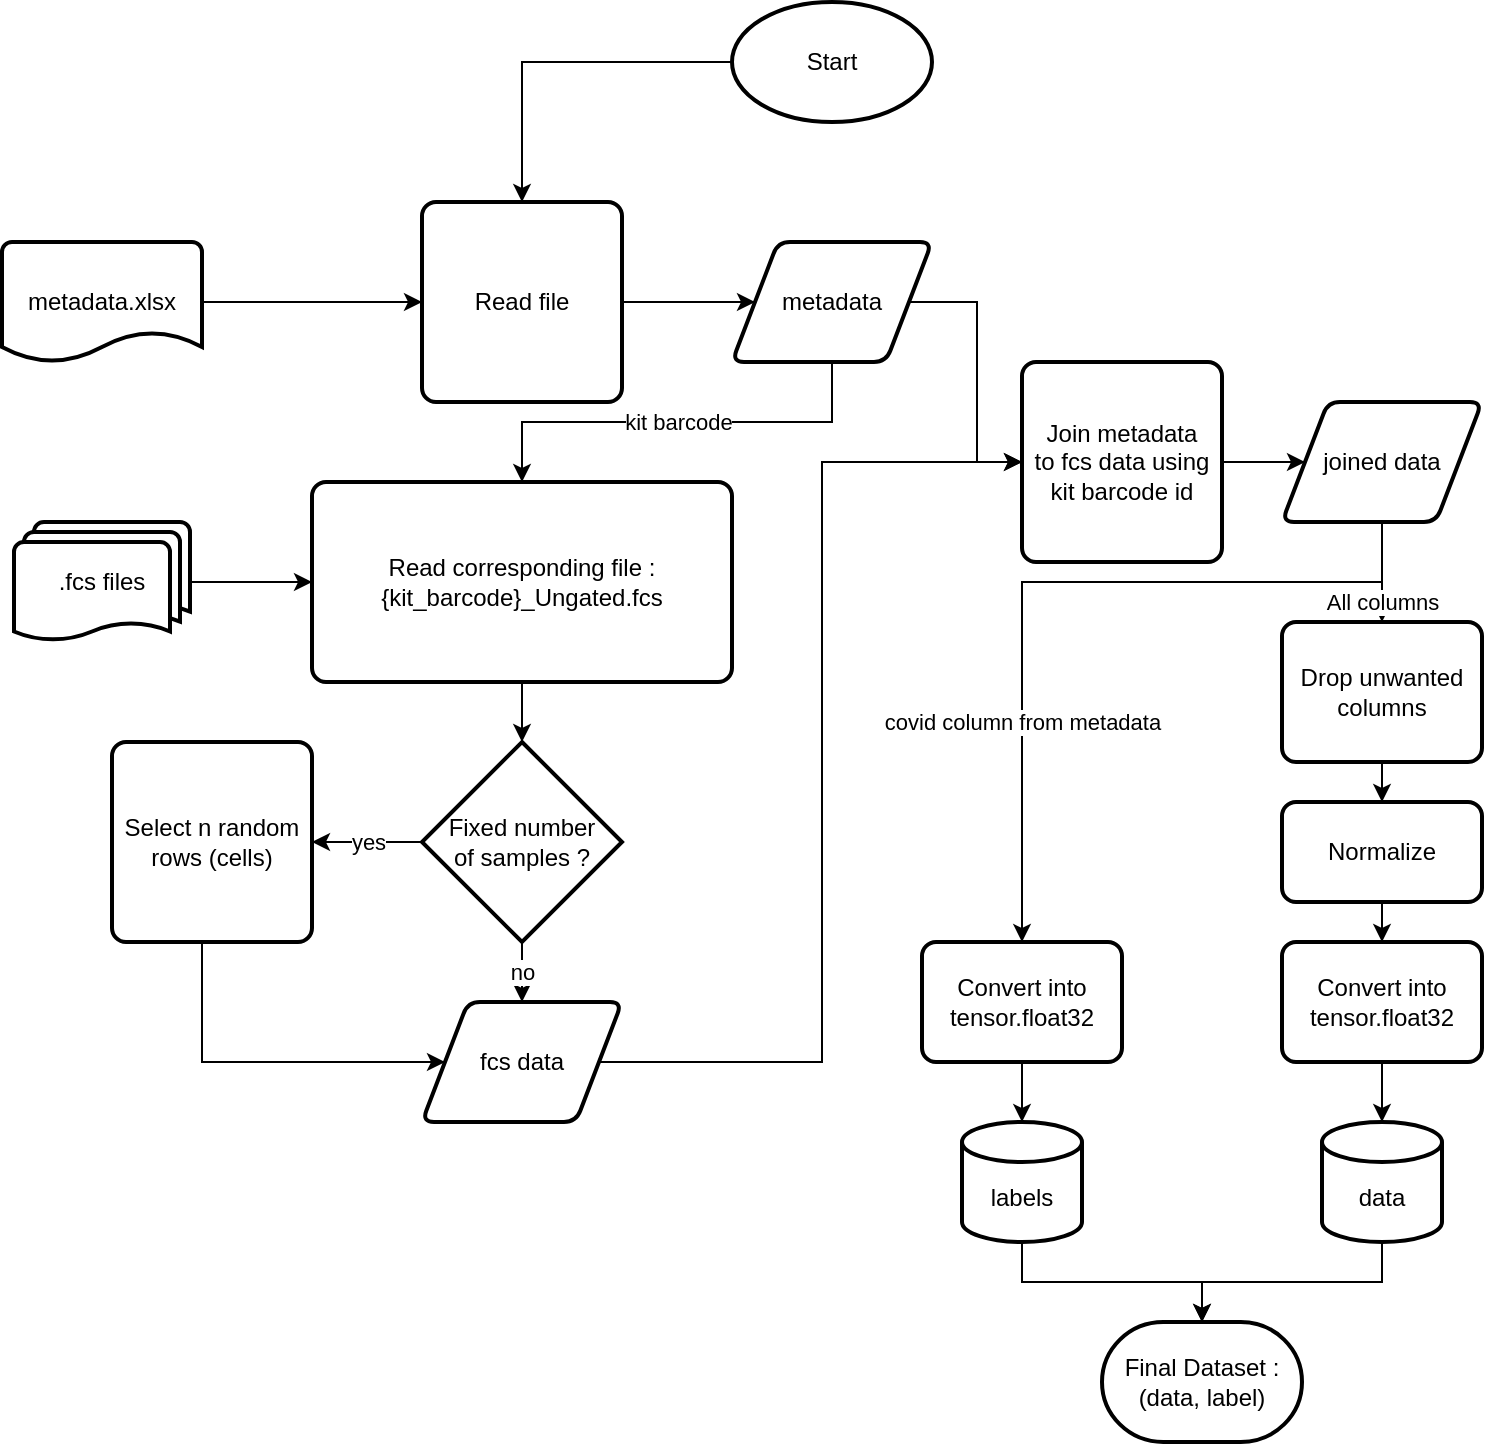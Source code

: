 <mxfile version="21.2.9" type="github">
  <diagram name="Page-1" id="4zOBWHrh0Ymtk0zH_QGe">
    <mxGraphModel dx="1434" dy="1890" grid="1" gridSize="10" guides="1" tooltips="1" connect="1" arrows="1" fold="1" page="1" pageScale="1" pageWidth="850" pageHeight="1100" math="0" shadow="0">
      <root>
        <mxCell id="0" />
        <mxCell id="1" parent="0" />
        <mxCell id="foepnIXhf-Chz_zVTdfU-19" style="edgeStyle=orthogonalEdgeStyle;rounded=0;orthogonalLoop=1;jettySize=auto;html=1;entryX=0;entryY=0.5;entryDx=0;entryDy=0;" parent="1" source="foepnIXhf-Chz_zVTdfU-7" target="foepnIXhf-Chz_zVTdfU-18" edge="1">
          <mxGeometry relative="1" as="geometry" />
        </mxCell>
        <mxCell id="foepnIXhf-Chz_zVTdfU-7" value=".fcs files" style="strokeWidth=2;html=1;shape=mxgraph.flowchart.multi-document;whiteSpace=wrap;" parent="1" vertex="1">
          <mxGeometry x="16" y="260" width="88" height="60" as="geometry" />
        </mxCell>
        <mxCell id="foepnIXhf-Chz_zVTdfU-15" style="edgeStyle=orthogonalEdgeStyle;rounded=0;orthogonalLoop=1;jettySize=auto;html=1;entryX=0;entryY=0.5;entryDx=0;entryDy=0;" parent="1" source="foepnIXhf-Chz_zVTdfU-8" target="foepnIXhf-Chz_zVTdfU-11" edge="1">
          <mxGeometry relative="1" as="geometry" />
        </mxCell>
        <mxCell id="foepnIXhf-Chz_zVTdfU-8" value="metadata.xlsx" style="strokeWidth=2;html=1;shape=mxgraph.flowchart.document2;whiteSpace=wrap;size=0.25;" parent="1" vertex="1">
          <mxGeometry x="10" y="120" width="100" height="60" as="geometry" />
        </mxCell>
        <mxCell id="foepnIXhf-Chz_zVTdfU-20" value="kit barcode" style="edgeStyle=orthogonalEdgeStyle;rounded=0;orthogonalLoop=1;jettySize=auto;html=1;entryX=0.5;entryY=0;entryDx=0;entryDy=0;" parent="1" source="foepnIXhf-Chz_zVTdfU-9" target="foepnIXhf-Chz_zVTdfU-18" edge="1">
          <mxGeometry relative="1" as="geometry" />
        </mxCell>
        <mxCell id="foepnIXhf-Chz_zVTdfU-32" style="edgeStyle=orthogonalEdgeStyle;rounded=0;orthogonalLoop=1;jettySize=auto;html=1;entryX=0;entryY=0.5;entryDx=0;entryDy=0;" parent="1" source="foepnIXhf-Chz_zVTdfU-9" target="foepnIXhf-Chz_zVTdfU-30" edge="1">
          <mxGeometry relative="1" as="geometry" />
        </mxCell>
        <mxCell id="foepnIXhf-Chz_zVTdfU-9" value="metadata" style="shape=parallelogram;html=1;strokeWidth=2;perimeter=parallelogramPerimeter;whiteSpace=wrap;rounded=1;arcSize=12;size=0.23;" parent="1" vertex="1">
          <mxGeometry x="375" y="120" width="100" height="60" as="geometry" />
        </mxCell>
        <mxCell id="foepnIXhf-Chz_zVTdfU-16" style="edgeStyle=orthogonalEdgeStyle;rounded=0;orthogonalLoop=1;jettySize=auto;html=1;entryX=0;entryY=0.5;entryDx=0;entryDy=0;" parent="1" source="foepnIXhf-Chz_zVTdfU-11" target="foepnIXhf-Chz_zVTdfU-9" edge="1">
          <mxGeometry relative="1" as="geometry" />
        </mxCell>
        <mxCell id="foepnIXhf-Chz_zVTdfU-11" value="Read file" style="rounded=1;whiteSpace=wrap;html=1;absoluteArcSize=1;arcSize=14;strokeWidth=2;" parent="1" vertex="1">
          <mxGeometry x="220" y="100" width="100" height="100" as="geometry" />
        </mxCell>
        <mxCell id="foepnIXhf-Chz_zVTdfU-12" value="&lt;div&gt;Final Dataset :&lt;/div&gt;&lt;div&gt;(data, label)&lt;br&gt;&lt;/div&gt;" style="strokeWidth=2;html=1;shape=mxgraph.flowchart.terminator;whiteSpace=wrap;" parent="1" vertex="1">
          <mxGeometry x="560" y="660" width="100" height="60" as="geometry" />
        </mxCell>
        <mxCell id="foepnIXhf-Chz_zVTdfU-14" style="edgeStyle=orthogonalEdgeStyle;rounded=0;orthogonalLoop=1;jettySize=auto;html=1;" parent="1" source="foepnIXhf-Chz_zVTdfU-13" target="foepnIXhf-Chz_zVTdfU-11" edge="1">
          <mxGeometry relative="1" as="geometry" />
        </mxCell>
        <mxCell id="foepnIXhf-Chz_zVTdfU-13" value="Start" style="strokeWidth=2;html=1;shape=mxgraph.flowchart.start_1;whiteSpace=wrap;" parent="1" vertex="1">
          <mxGeometry x="375" width="100" height="60" as="geometry" />
        </mxCell>
        <mxCell id="foepnIXhf-Chz_zVTdfU-22" style="edgeStyle=orthogonalEdgeStyle;rounded=0;orthogonalLoop=1;jettySize=auto;html=1;" parent="1" source="foepnIXhf-Chz_zVTdfU-18" target="foepnIXhf-Chz_zVTdfU-21" edge="1">
          <mxGeometry relative="1" as="geometry" />
        </mxCell>
        <mxCell id="foepnIXhf-Chz_zVTdfU-18" value="&lt;div&gt;Read corresponding file :&lt;/div&gt;&lt;div&gt;{kit_barcode}_Ungated.fcs&lt;br&gt;&lt;/div&gt;" style="rounded=1;whiteSpace=wrap;html=1;absoluteArcSize=1;arcSize=14;strokeWidth=2;" parent="1" vertex="1">
          <mxGeometry x="165" y="240" width="210" height="100" as="geometry" />
        </mxCell>
        <mxCell id="foepnIXhf-Chz_zVTdfU-24" value="yes" style="edgeStyle=orthogonalEdgeStyle;rounded=0;orthogonalLoop=1;jettySize=auto;html=1;entryX=1;entryY=0.5;entryDx=0;entryDy=0;" parent="1" source="foepnIXhf-Chz_zVTdfU-21" target="foepnIXhf-Chz_zVTdfU-23" edge="1">
          <mxGeometry relative="1" as="geometry" />
        </mxCell>
        <mxCell id="foepnIXhf-Chz_zVTdfU-26" value="no" style="edgeStyle=orthogonalEdgeStyle;rounded=0;orthogonalLoop=1;jettySize=auto;html=1;" parent="1" source="foepnIXhf-Chz_zVTdfU-21" target="foepnIXhf-Chz_zVTdfU-25" edge="1">
          <mxGeometry relative="1" as="geometry" />
        </mxCell>
        <mxCell id="foepnIXhf-Chz_zVTdfU-21" value="&lt;div&gt;Fixed number &lt;br&gt;&lt;/div&gt;&lt;div&gt;of samples ?&lt;br&gt;&lt;/div&gt;" style="strokeWidth=2;html=1;shape=mxgraph.flowchart.decision;whiteSpace=wrap;" parent="1" vertex="1">
          <mxGeometry x="220" y="370" width="100" height="100" as="geometry" />
        </mxCell>
        <mxCell id="foepnIXhf-Chz_zVTdfU-27" style="edgeStyle=orthogonalEdgeStyle;rounded=0;orthogonalLoop=1;jettySize=auto;html=1;entryX=0;entryY=0.5;entryDx=0;entryDy=0;" parent="1" source="foepnIXhf-Chz_zVTdfU-23" target="foepnIXhf-Chz_zVTdfU-25" edge="1">
          <mxGeometry relative="1" as="geometry">
            <Array as="points">
              <mxPoint x="110" y="530" />
            </Array>
          </mxGeometry>
        </mxCell>
        <mxCell id="foepnIXhf-Chz_zVTdfU-23" value="&lt;div&gt;Select n random&lt;/div&gt;&lt;div&gt;rows (cells)&lt;br&gt;&lt;/div&gt;" style="rounded=1;whiteSpace=wrap;html=1;absoluteArcSize=1;arcSize=14;strokeWidth=2;" parent="1" vertex="1">
          <mxGeometry x="65" y="370" width="100" height="100" as="geometry" />
        </mxCell>
        <mxCell id="foepnIXhf-Chz_zVTdfU-31" style="edgeStyle=orthogonalEdgeStyle;rounded=0;orthogonalLoop=1;jettySize=auto;html=1;entryX=0;entryY=0.5;entryDx=0;entryDy=0;" parent="1" source="foepnIXhf-Chz_zVTdfU-25" target="foepnIXhf-Chz_zVTdfU-30" edge="1">
          <mxGeometry relative="1" as="geometry" />
        </mxCell>
        <mxCell id="foepnIXhf-Chz_zVTdfU-25" value="fcs data" style="shape=parallelogram;html=1;strokeWidth=2;perimeter=parallelogramPerimeter;whiteSpace=wrap;rounded=1;arcSize=12;size=0.23;" parent="1" vertex="1">
          <mxGeometry x="220" y="500" width="100" height="60" as="geometry" />
        </mxCell>
        <mxCell id="foepnIXhf-Chz_zVTdfU-46" style="edgeStyle=orthogonalEdgeStyle;rounded=0;orthogonalLoop=1;jettySize=auto;html=1;exitX=1;exitY=0.5;exitDx=0;exitDy=0;entryX=0;entryY=0.5;entryDx=0;entryDy=0;" parent="1" source="foepnIXhf-Chz_zVTdfU-30" target="foepnIXhf-Chz_zVTdfU-33" edge="1">
          <mxGeometry relative="1" as="geometry" />
        </mxCell>
        <mxCell id="foepnIXhf-Chz_zVTdfU-30" value="&lt;div&gt;Join metadata &lt;br&gt;&lt;/div&gt;&lt;div&gt;to fcs data using&lt;/div&gt;&lt;div&gt;kit barcode id&lt;br&gt;&lt;/div&gt;" style="rounded=1;whiteSpace=wrap;html=1;absoluteArcSize=1;arcSize=14;strokeWidth=2;" parent="1" vertex="1">
          <mxGeometry x="520" y="180" width="100" height="100" as="geometry" />
        </mxCell>
        <mxCell id="foepnIXhf-Chz_zVTdfU-44" value="covid column from metadata" style="edgeStyle=orthogonalEdgeStyle;rounded=0;orthogonalLoop=1;jettySize=auto;html=1;exitX=0.5;exitY=1;exitDx=0;exitDy=0;entryX=0.5;entryY=0;entryDx=0;entryDy=0;" parent="1" source="foepnIXhf-Chz_zVTdfU-33" target="foepnIXhf-Chz_zVTdfU-42" edge="1">
          <mxGeometry x="0.436" relative="1" as="geometry">
            <Array as="points">
              <mxPoint x="700" y="290" />
              <mxPoint x="520" y="290" />
            </Array>
            <mxPoint as="offset" />
          </mxGeometry>
        </mxCell>
        <mxCell id="foepnIXhf-Chz_zVTdfU-51" value="All columns" style="edgeStyle=orthogonalEdgeStyle;rounded=0;orthogonalLoop=1;jettySize=auto;html=1;" parent="1" source="foepnIXhf-Chz_zVTdfU-33" target="foepnIXhf-Chz_zVTdfU-47" edge="1">
          <mxGeometry x="0.6" relative="1" as="geometry">
            <mxPoint as="offset" />
          </mxGeometry>
        </mxCell>
        <mxCell id="foepnIXhf-Chz_zVTdfU-33" value="joined data" style="shape=parallelogram;html=1;strokeWidth=2;perimeter=parallelogramPerimeter;whiteSpace=wrap;rounded=1;arcSize=12;size=0.23;" parent="1" vertex="1">
          <mxGeometry x="650" y="200" width="100" height="60" as="geometry" />
        </mxCell>
        <mxCell id="foepnIXhf-Chz_zVTdfU-55" style="edgeStyle=orthogonalEdgeStyle;rounded=0;orthogonalLoop=1;jettySize=auto;html=1;exitX=0.5;exitY=1;exitDx=0;exitDy=0;exitPerimeter=0;entryX=0.5;entryY=0;entryDx=0;entryDy=0;entryPerimeter=0;" parent="1" source="foepnIXhf-Chz_zVTdfU-38" target="foepnIXhf-Chz_zVTdfU-12" edge="1">
          <mxGeometry relative="1" as="geometry" />
        </mxCell>
        <mxCell id="foepnIXhf-Chz_zVTdfU-38" value="&lt;div&gt;&lt;br&gt;&lt;/div&gt;&lt;div&gt;labels&lt;/div&gt;" style="strokeWidth=2;html=1;shape=mxgraph.flowchart.database;whiteSpace=wrap;" parent="1" vertex="1">
          <mxGeometry x="490" y="560" width="60" height="60" as="geometry" />
        </mxCell>
        <mxCell id="foepnIXhf-Chz_zVTdfU-56" style="edgeStyle=orthogonalEdgeStyle;rounded=0;orthogonalLoop=1;jettySize=auto;html=1;exitX=0.5;exitY=1;exitDx=0;exitDy=0;exitPerimeter=0;entryX=0.5;entryY=0;entryDx=0;entryDy=0;entryPerimeter=0;" parent="1" source="foepnIXhf-Chz_zVTdfU-39" target="foepnIXhf-Chz_zVTdfU-12" edge="1">
          <mxGeometry relative="1" as="geometry" />
        </mxCell>
        <mxCell id="foepnIXhf-Chz_zVTdfU-39" value="&lt;div&gt;&lt;br&gt;&lt;/div&gt;&lt;div&gt;data&lt;/div&gt;" style="strokeWidth=2;html=1;shape=mxgraph.flowchart.database;whiteSpace=wrap;" parent="1" vertex="1">
          <mxGeometry x="670" y="560" width="60" height="60" as="geometry" />
        </mxCell>
        <mxCell id="foepnIXhf-Chz_zVTdfU-45" style="edgeStyle=orthogonalEdgeStyle;rounded=0;orthogonalLoop=1;jettySize=auto;html=1;exitX=0.5;exitY=1;exitDx=0;exitDy=0;entryX=0.5;entryY=0;entryDx=0;entryDy=0;entryPerimeter=0;" parent="1" source="foepnIXhf-Chz_zVTdfU-42" target="foepnIXhf-Chz_zVTdfU-38" edge="1">
          <mxGeometry relative="1" as="geometry" />
        </mxCell>
        <mxCell id="foepnIXhf-Chz_zVTdfU-42" value="Convert into tensor.float32" style="rounded=1;whiteSpace=wrap;html=1;absoluteArcSize=1;arcSize=14;strokeWidth=2;" parent="1" vertex="1">
          <mxGeometry x="470" y="470" width="100" height="60" as="geometry" />
        </mxCell>
        <mxCell id="foepnIXhf-Chz_zVTdfU-52" style="edgeStyle=orthogonalEdgeStyle;rounded=0;orthogonalLoop=1;jettySize=auto;html=1;exitX=0.5;exitY=1;exitDx=0;exitDy=0;" parent="1" source="foepnIXhf-Chz_zVTdfU-47" target="foepnIXhf-Chz_zVTdfU-49" edge="1">
          <mxGeometry relative="1" as="geometry" />
        </mxCell>
        <mxCell id="foepnIXhf-Chz_zVTdfU-47" value="Drop unwanted columns" style="rounded=1;whiteSpace=wrap;html=1;absoluteArcSize=1;arcSize=14;strokeWidth=2;" parent="1" vertex="1">
          <mxGeometry x="650" y="310" width="100" height="70" as="geometry" />
        </mxCell>
        <mxCell id="foepnIXhf-Chz_zVTdfU-53" style="edgeStyle=orthogonalEdgeStyle;rounded=0;orthogonalLoop=1;jettySize=auto;html=1;exitX=0.5;exitY=1;exitDx=0;exitDy=0;" parent="1" source="foepnIXhf-Chz_zVTdfU-49" target="foepnIXhf-Chz_zVTdfU-50" edge="1">
          <mxGeometry relative="1" as="geometry" />
        </mxCell>
        <mxCell id="foepnIXhf-Chz_zVTdfU-49" value="Normalize" style="rounded=1;whiteSpace=wrap;html=1;absoluteArcSize=1;arcSize=14;strokeWidth=2;" parent="1" vertex="1">
          <mxGeometry x="650" y="400" width="100" height="50" as="geometry" />
        </mxCell>
        <mxCell id="foepnIXhf-Chz_zVTdfU-54" style="edgeStyle=orthogonalEdgeStyle;rounded=0;orthogonalLoop=1;jettySize=auto;html=1;exitX=0.5;exitY=1;exitDx=0;exitDy=0;entryX=0.5;entryY=0;entryDx=0;entryDy=0;entryPerimeter=0;" parent="1" source="foepnIXhf-Chz_zVTdfU-50" target="foepnIXhf-Chz_zVTdfU-39" edge="1">
          <mxGeometry relative="1" as="geometry" />
        </mxCell>
        <mxCell id="foepnIXhf-Chz_zVTdfU-50" value="Convert into tensor.float32" style="rounded=1;whiteSpace=wrap;html=1;absoluteArcSize=1;arcSize=14;strokeWidth=2;" parent="1" vertex="1">
          <mxGeometry x="650" y="470" width="100" height="60" as="geometry" />
        </mxCell>
      </root>
    </mxGraphModel>
  </diagram>
</mxfile>

